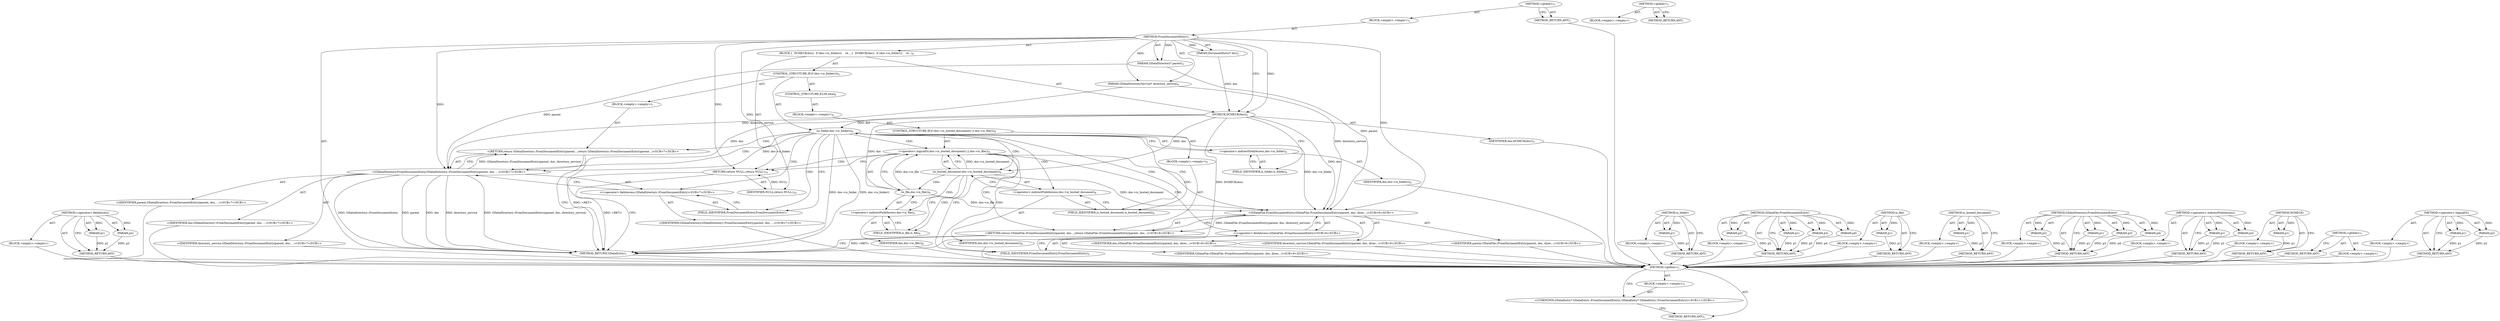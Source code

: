 digraph "&lt;global&gt;" {
vulnerable_95 [label=<(METHOD,&lt;operator&gt;.fieldAccess)>];
vulnerable_96 [label=<(PARAM,p1)>];
vulnerable_97 [label=<(PARAM,p2)>];
vulnerable_98 [label=<(BLOCK,&lt;empty&gt;,&lt;empty&gt;)>];
vulnerable_99 [label=<(METHOD_RETURN,ANY)>];
vulnerable_6 [label=<(METHOD,&lt;global&gt;)<SUB>1</SUB>>];
vulnerable_7 [label=<(BLOCK,&lt;empty&gt;,&lt;empty&gt;)<SUB>1</SUB>>];
vulnerable_8 [label=<(METHOD,FromDocumentEntry)<SUB>1</SUB>>];
vulnerable_9 [label=<(PARAM,GDataDirectory* parent)<SUB>2</SUB>>];
vulnerable_10 [label=<(PARAM,DocumentEntry* doc)<SUB>3</SUB>>];
vulnerable_11 [label=<(PARAM,GDataDirectoryService* directory_service)<SUB>4</SUB>>];
vulnerable_12 [label=<(BLOCK,{
  DCHECK(doc);
  if (doc-&gt;is_folder())
    re...,{
  DCHECK(doc);
  if (doc-&gt;is_folder())
    re...)<SUB>4</SUB>>];
vulnerable_13 [label=<(DCHECK,DCHECK(doc))<SUB>5</SUB>>];
vulnerable_14 [label=<(IDENTIFIER,doc,DCHECK(doc))<SUB>5</SUB>>];
vulnerable_15 [label=<(CONTROL_STRUCTURE,IF,if (doc-&gt;is_folder()))<SUB>6</SUB>>];
vulnerable_16 [label=<(is_folder,doc-&gt;is_folder())<SUB>6</SUB>>];
vulnerable_17 [label=<(&lt;operator&gt;.indirectFieldAccess,doc-&gt;is_folder)<SUB>6</SUB>>];
vulnerable_18 [label=<(IDENTIFIER,doc,doc-&gt;is_folder())<SUB>6</SUB>>];
vulnerable_19 [label=<(FIELD_IDENTIFIER,is_folder,is_folder)<SUB>6</SUB>>];
vulnerable_20 [label=<(BLOCK,&lt;empty&gt;,&lt;empty&gt;)<SUB>7</SUB>>];
vulnerable_21 [label="<(RETURN,return GDataDirectory::FromDocumentEntry(parent...,return GDataDirectory::FromDocumentEntry(parent...)<SUB>7</SUB>>"];
vulnerable_22 [label="<(GDataDirectory.FromDocumentEntry,GDataDirectory::FromDocumentEntry(parent, doc, ...)<SUB>7</SUB>>"];
vulnerable_23 [label="<(&lt;operator&gt;.fieldAccess,GDataDirectory::FromDocumentEntry)<SUB>7</SUB>>"];
vulnerable_24 [label="<(IDENTIFIER,GDataDirectory,GDataDirectory::FromDocumentEntry(parent, doc, ...)<SUB>7</SUB>>"];
vulnerable_25 [label=<(FIELD_IDENTIFIER,FromDocumentEntry,FromDocumentEntry)<SUB>7</SUB>>];
vulnerable_26 [label="<(IDENTIFIER,parent,GDataDirectory::FromDocumentEntry(parent, doc, ...)<SUB>7</SUB>>"];
vulnerable_27 [label="<(IDENTIFIER,doc,GDataDirectory::FromDocumentEntry(parent, doc, ...)<SUB>7</SUB>>"];
vulnerable_28 [label="<(IDENTIFIER,directory_service,GDataDirectory::FromDocumentEntry(parent, doc, ...)<SUB>7</SUB>>"];
vulnerable_29 [label=<(CONTROL_STRUCTURE,ELSE,else)<SUB>8</SUB>>];
vulnerable_30 [label=<(BLOCK,&lt;empty&gt;,&lt;empty&gt;)<SUB>8</SUB>>];
vulnerable_31 [label=<(CONTROL_STRUCTURE,IF,if (doc-&gt;is_hosted_document() || doc-&gt;is_file()))<SUB>8</SUB>>];
vulnerable_32 [label=<(&lt;operator&gt;.logicalOr,doc-&gt;is_hosted_document() || doc-&gt;is_file())<SUB>8</SUB>>];
vulnerable_33 [label=<(is_hosted_document,doc-&gt;is_hosted_document())<SUB>8</SUB>>];
vulnerable_34 [label=<(&lt;operator&gt;.indirectFieldAccess,doc-&gt;is_hosted_document)<SUB>8</SUB>>];
vulnerable_35 [label=<(IDENTIFIER,doc,doc-&gt;is_hosted_document())<SUB>8</SUB>>];
vulnerable_36 [label=<(FIELD_IDENTIFIER,is_hosted_document,is_hosted_document)<SUB>8</SUB>>];
vulnerable_37 [label=<(is_file,doc-&gt;is_file())<SUB>8</SUB>>];
vulnerable_38 [label=<(&lt;operator&gt;.indirectFieldAccess,doc-&gt;is_file)<SUB>8</SUB>>];
vulnerable_39 [label=<(IDENTIFIER,doc,doc-&gt;is_file())<SUB>8</SUB>>];
vulnerable_40 [label=<(FIELD_IDENTIFIER,is_file,is_file)<SUB>8</SUB>>];
vulnerable_41 [label=<(BLOCK,&lt;empty&gt;,&lt;empty&gt;)<SUB>9</SUB>>];
vulnerable_42 [label="<(RETURN,return GDataFile::FromDocumentEntry(parent, doc...,return GDataFile::FromDocumentEntry(parent, doc...)<SUB>9</SUB>>"];
vulnerable_43 [label="<(GDataFile.FromDocumentEntry,GDataFile::FromDocumentEntry(parent, doc, direc...)<SUB>9</SUB>>"];
vulnerable_44 [label="<(&lt;operator&gt;.fieldAccess,GDataFile::FromDocumentEntry)<SUB>9</SUB>>"];
vulnerable_45 [label="<(IDENTIFIER,GDataFile,GDataFile::FromDocumentEntry(parent, doc, direc...)<SUB>9</SUB>>"];
vulnerable_46 [label=<(FIELD_IDENTIFIER,FromDocumentEntry,FromDocumentEntry)<SUB>9</SUB>>];
vulnerable_47 [label="<(IDENTIFIER,parent,GDataFile::FromDocumentEntry(parent, doc, direc...)<SUB>9</SUB>>"];
vulnerable_48 [label="<(IDENTIFIER,doc,GDataFile::FromDocumentEntry(parent, doc, direc...)<SUB>9</SUB>>"];
vulnerable_49 [label="<(IDENTIFIER,directory_service,GDataFile::FromDocumentEntry(parent, doc, direc...)<SUB>9</SUB>>"];
vulnerable_50 [label=<(RETURN,return NULL;,return NULL;)<SUB>10</SUB>>];
vulnerable_51 [label=<(IDENTIFIER,NULL,return NULL;)<SUB>10</SUB>>];
vulnerable_52 [label=<(METHOD_RETURN,GDataEntry)<SUB>1</SUB>>];
vulnerable_54 [label=<(METHOD_RETURN,ANY)<SUB>1</SUB>>];
vulnerable_79 [label=<(METHOD,is_folder)>];
vulnerable_80 [label=<(PARAM,p1)>];
vulnerable_81 [label=<(BLOCK,&lt;empty&gt;,&lt;empty&gt;)>];
vulnerable_82 [label=<(METHOD_RETURN,ANY)>];
vulnerable_113 [label=<(METHOD,GDataFile.FromDocumentEntry)>];
vulnerable_114 [label=<(PARAM,p1)>];
vulnerable_115 [label=<(PARAM,p2)>];
vulnerable_116 [label=<(PARAM,p3)>];
vulnerable_117 [label=<(PARAM,p4)>];
vulnerable_118 [label=<(BLOCK,&lt;empty&gt;,&lt;empty&gt;)>];
vulnerable_119 [label=<(METHOD_RETURN,ANY)>];
vulnerable_109 [label=<(METHOD,is_file)>];
vulnerable_110 [label=<(PARAM,p1)>];
vulnerable_111 [label=<(BLOCK,&lt;empty&gt;,&lt;empty&gt;)>];
vulnerable_112 [label=<(METHOD_RETURN,ANY)>];
vulnerable_105 [label=<(METHOD,is_hosted_document)>];
vulnerable_106 [label=<(PARAM,p1)>];
vulnerable_107 [label=<(BLOCK,&lt;empty&gt;,&lt;empty&gt;)>];
vulnerable_108 [label=<(METHOD_RETURN,ANY)>];
vulnerable_88 [label=<(METHOD,GDataDirectory.FromDocumentEntry)>];
vulnerable_89 [label=<(PARAM,p1)>];
vulnerable_90 [label=<(PARAM,p2)>];
vulnerable_91 [label=<(PARAM,p3)>];
vulnerable_92 [label=<(PARAM,p4)>];
vulnerable_93 [label=<(BLOCK,&lt;empty&gt;,&lt;empty&gt;)>];
vulnerable_94 [label=<(METHOD_RETURN,ANY)>];
vulnerable_83 [label=<(METHOD,&lt;operator&gt;.indirectFieldAccess)>];
vulnerable_84 [label=<(PARAM,p1)>];
vulnerable_85 [label=<(PARAM,p2)>];
vulnerable_86 [label=<(BLOCK,&lt;empty&gt;,&lt;empty&gt;)>];
vulnerable_87 [label=<(METHOD_RETURN,ANY)>];
vulnerable_75 [label=<(METHOD,DCHECK)>];
vulnerable_76 [label=<(PARAM,p1)>];
vulnerable_77 [label=<(BLOCK,&lt;empty&gt;,&lt;empty&gt;)>];
vulnerable_78 [label=<(METHOD_RETURN,ANY)>];
vulnerable_69 [label=<(METHOD,&lt;global&gt;)<SUB>1</SUB>>];
vulnerable_70 [label=<(BLOCK,&lt;empty&gt;,&lt;empty&gt;)>];
vulnerable_71 [label=<(METHOD_RETURN,ANY)>];
vulnerable_100 [label=<(METHOD,&lt;operator&gt;.logicalOr)>];
vulnerable_101 [label=<(PARAM,p1)>];
vulnerable_102 [label=<(PARAM,p2)>];
vulnerable_103 [label=<(BLOCK,&lt;empty&gt;,&lt;empty&gt;)>];
vulnerable_104 [label=<(METHOD_RETURN,ANY)>];
fixed_6 [label=<(METHOD,&lt;global&gt;)<SUB>1</SUB>>];
fixed_7 [label=<(BLOCK,&lt;empty&gt;,&lt;empty&gt;)<SUB>1</SUB>>];
fixed_8 [label="<(UNKNOWN,GDataEntry* GDataEntry::FromDocumentEntry(,GDataEntry* GDataEntry::FromDocumentEntry()<SUB>1</SUB>>"];
fixed_9 [label=<(METHOD_RETURN,ANY)<SUB>1</SUB>>];
fixed_14 [label=<(METHOD,&lt;global&gt;)<SUB>1</SUB>>];
fixed_15 [label=<(BLOCK,&lt;empty&gt;,&lt;empty&gt;)>];
fixed_16 [label=<(METHOD_RETURN,ANY)>];
vulnerable_95 -> vulnerable_96  [key=0, label="AST: "];
vulnerable_95 -> vulnerable_96  [key=1, label="DDG: "];
vulnerable_95 -> vulnerable_98  [key=0, label="AST: "];
vulnerable_95 -> vulnerable_97  [key=0, label="AST: "];
vulnerable_95 -> vulnerable_97  [key=1, label="DDG: "];
vulnerable_95 -> vulnerable_99  [key=0, label="AST: "];
vulnerable_95 -> vulnerable_99  [key=1, label="CFG: "];
vulnerable_96 -> vulnerable_99  [key=0, label="DDG: p1"];
vulnerable_97 -> vulnerable_99  [key=0, label="DDG: p2"];
vulnerable_98 -> fixed_6  [key=0];
vulnerable_99 -> fixed_6  [key=0];
vulnerable_6 -> vulnerable_7  [key=0, label="AST: "];
vulnerable_6 -> vulnerable_54  [key=0, label="AST: "];
vulnerable_6 -> vulnerable_54  [key=1, label="CFG: "];
vulnerable_7 -> vulnerable_8  [key=0, label="AST: "];
vulnerable_8 -> vulnerable_9  [key=0, label="AST: "];
vulnerable_8 -> vulnerable_9  [key=1, label="DDG: "];
vulnerable_8 -> vulnerable_10  [key=0, label="AST: "];
vulnerable_8 -> vulnerable_10  [key=1, label="DDG: "];
vulnerable_8 -> vulnerable_11  [key=0, label="AST: "];
vulnerable_8 -> vulnerable_11  [key=1, label="DDG: "];
vulnerable_8 -> vulnerable_12  [key=0, label="AST: "];
vulnerable_8 -> vulnerable_52  [key=0, label="AST: "];
vulnerable_8 -> vulnerable_13  [key=0, label="CFG: "];
vulnerable_8 -> vulnerable_13  [key=1, label="DDG: "];
vulnerable_8 -> vulnerable_50  [key=0, label="DDG: "];
vulnerable_8 -> vulnerable_51  [key=0, label="DDG: "];
vulnerable_8 -> vulnerable_22  [key=0, label="DDG: "];
vulnerable_8 -> vulnerable_43  [key=0, label="DDG: "];
vulnerable_9 -> vulnerable_22  [key=0, label="DDG: parent"];
vulnerable_9 -> vulnerable_43  [key=0, label="DDG: parent"];
vulnerable_10 -> vulnerable_13  [key=0, label="DDG: doc"];
vulnerable_11 -> vulnerable_22  [key=0, label="DDG: directory_service"];
vulnerable_11 -> vulnerable_43  [key=0, label="DDG: directory_service"];
vulnerable_12 -> vulnerable_13  [key=0, label="AST: "];
vulnerable_12 -> vulnerable_15  [key=0, label="AST: "];
vulnerable_12 -> vulnerable_50  [key=0, label="AST: "];
vulnerable_13 -> vulnerable_14  [key=0, label="AST: "];
vulnerable_13 -> vulnerable_19  [key=0, label="CFG: "];
vulnerable_13 -> vulnerable_52  [key=0, label="DDG: DCHECK(doc)"];
vulnerable_13 -> vulnerable_16  [key=0, label="DDG: doc"];
vulnerable_13 -> vulnerable_22  [key=0, label="DDG: doc"];
vulnerable_13 -> vulnerable_33  [key=0, label="DDG: doc"];
vulnerable_13 -> vulnerable_37  [key=0, label="DDG: doc"];
vulnerable_13 -> vulnerable_43  [key=0, label="DDG: doc"];
vulnerable_14 -> fixed_6  [key=0];
vulnerable_15 -> vulnerable_16  [key=0, label="AST: "];
vulnerable_15 -> vulnerable_20  [key=0, label="AST: "];
vulnerable_15 -> vulnerable_29  [key=0, label="AST: "];
vulnerable_16 -> vulnerable_17  [key=0, label="AST: "];
vulnerable_16 -> vulnerable_25  [key=0, label="CFG: "];
vulnerable_16 -> vulnerable_25  [key=1, label="CDG: "];
vulnerable_16 -> vulnerable_36  [key=0, label="CFG: "];
vulnerable_16 -> vulnerable_36  [key=1, label="CDG: "];
vulnerable_16 -> vulnerable_52  [key=0, label="DDG: doc-&gt;is_folder"];
vulnerable_16 -> vulnerable_52  [key=1, label="DDG: doc-&gt;is_folder()"];
vulnerable_16 -> vulnerable_22  [key=0, label="DDG: doc-&gt;is_folder"];
vulnerable_16 -> vulnerable_22  [key=1, label="CDG: "];
vulnerable_16 -> vulnerable_43  [key=0, label="DDG: doc-&gt;is_folder"];
vulnerable_16 -> vulnerable_34  [key=0, label="CDG: "];
vulnerable_16 -> vulnerable_21  [key=0, label="CDG: "];
vulnerable_16 -> vulnerable_32  [key=0, label="CDG: "];
vulnerable_16 -> vulnerable_33  [key=0, label="CDG: "];
vulnerable_16 -> vulnerable_23  [key=0, label="CDG: "];
vulnerable_17 -> vulnerable_18  [key=0, label="AST: "];
vulnerable_17 -> vulnerable_19  [key=0, label="AST: "];
vulnerable_17 -> vulnerable_16  [key=0, label="CFG: "];
vulnerable_18 -> fixed_6  [key=0];
vulnerable_19 -> vulnerable_17  [key=0, label="CFG: "];
vulnerable_20 -> vulnerable_21  [key=0, label="AST: "];
vulnerable_21 -> vulnerable_22  [key=0, label="AST: "];
vulnerable_21 -> vulnerable_52  [key=0, label="CFG: "];
vulnerable_21 -> vulnerable_52  [key=1, label="DDG: &lt;RET&gt;"];
vulnerable_22 -> vulnerable_23  [key=0, label="AST: "];
vulnerable_22 -> vulnerable_26  [key=0, label="AST: "];
vulnerable_22 -> vulnerable_27  [key=0, label="AST: "];
vulnerable_22 -> vulnerable_28  [key=0, label="AST: "];
vulnerable_22 -> vulnerable_21  [key=0, label="CFG: "];
vulnerable_22 -> vulnerable_21  [key=1, label="DDG: GDataDirectory::FromDocumentEntry(parent, doc, directory_service)"];
vulnerable_22 -> vulnerable_52  [key=0, label="DDG: GDataDirectory::FromDocumentEntry"];
vulnerable_22 -> vulnerable_52  [key=1, label="DDG: parent"];
vulnerable_22 -> vulnerable_52  [key=2, label="DDG: doc"];
vulnerable_22 -> vulnerable_52  [key=3, label="DDG: directory_service"];
vulnerable_22 -> vulnerable_52  [key=4, label="DDG: GDataDirectory::FromDocumentEntry(parent, doc, directory_service)"];
vulnerable_23 -> vulnerable_24  [key=0, label="AST: "];
vulnerable_23 -> vulnerable_25  [key=0, label="AST: "];
vulnerable_23 -> vulnerable_22  [key=0, label="CFG: "];
vulnerable_24 -> fixed_6  [key=0];
vulnerable_25 -> vulnerable_23  [key=0, label="CFG: "];
vulnerable_26 -> fixed_6  [key=0];
vulnerable_27 -> fixed_6  [key=0];
vulnerable_28 -> fixed_6  [key=0];
vulnerable_29 -> vulnerable_30  [key=0, label="AST: "];
vulnerable_30 -> vulnerable_31  [key=0, label="AST: "];
vulnerable_31 -> vulnerable_32  [key=0, label="AST: "];
vulnerable_31 -> vulnerable_41  [key=0, label="AST: "];
vulnerable_32 -> vulnerable_33  [key=0, label="AST: "];
vulnerable_32 -> vulnerable_37  [key=0, label="AST: "];
vulnerable_32 -> vulnerable_46  [key=0, label="CFG: "];
vulnerable_32 -> vulnerable_46  [key=1, label="CDG: "];
vulnerable_32 -> vulnerable_50  [key=0, label="CFG: "];
vulnerable_32 -> vulnerable_50  [key=1, label="CDG: "];
vulnerable_32 -> vulnerable_42  [key=0, label="CDG: "];
vulnerable_32 -> vulnerable_44  [key=0, label="CDG: "];
vulnerable_32 -> vulnerable_43  [key=0, label="CDG: "];
vulnerable_33 -> vulnerable_34  [key=0, label="AST: "];
vulnerable_33 -> vulnerable_32  [key=0, label="CFG: "];
vulnerable_33 -> vulnerable_32  [key=1, label="DDG: doc-&gt;is_hosted_document"];
vulnerable_33 -> vulnerable_40  [key=0, label="CFG: "];
vulnerable_33 -> vulnerable_40  [key=1, label="CDG: "];
vulnerable_33 -> vulnerable_43  [key=0, label="DDG: doc-&gt;is_hosted_document"];
vulnerable_33 -> vulnerable_37  [key=0, label="CDG: "];
vulnerable_33 -> vulnerable_38  [key=0, label="CDG: "];
vulnerable_34 -> vulnerable_35  [key=0, label="AST: "];
vulnerable_34 -> vulnerable_36  [key=0, label="AST: "];
vulnerable_34 -> vulnerable_33  [key=0, label="CFG: "];
vulnerable_35 -> fixed_6  [key=0];
vulnerable_36 -> vulnerable_34  [key=0, label="CFG: "];
vulnerable_37 -> vulnerable_38  [key=0, label="AST: "];
vulnerable_37 -> vulnerable_32  [key=0, label="CFG: "];
vulnerable_37 -> vulnerable_32  [key=1, label="DDG: doc-&gt;is_file"];
vulnerable_37 -> vulnerable_43  [key=0, label="DDG: doc-&gt;is_file"];
vulnerable_38 -> vulnerable_39  [key=0, label="AST: "];
vulnerable_38 -> vulnerable_40  [key=0, label="AST: "];
vulnerable_38 -> vulnerable_37  [key=0, label="CFG: "];
vulnerable_39 -> fixed_6  [key=0];
vulnerable_40 -> vulnerable_38  [key=0, label="CFG: "];
vulnerable_41 -> vulnerable_42  [key=0, label="AST: "];
vulnerable_42 -> vulnerable_43  [key=0, label="AST: "];
vulnerable_42 -> vulnerable_52  [key=0, label="CFG: "];
vulnerable_42 -> vulnerable_52  [key=1, label="DDG: &lt;RET&gt;"];
vulnerable_43 -> vulnerable_44  [key=0, label="AST: "];
vulnerable_43 -> vulnerable_47  [key=0, label="AST: "];
vulnerable_43 -> vulnerable_48  [key=0, label="AST: "];
vulnerable_43 -> vulnerable_49  [key=0, label="AST: "];
vulnerable_43 -> vulnerable_42  [key=0, label="CFG: "];
vulnerable_43 -> vulnerable_42  [key=1, label="DDG: GDataFile::FromDocumentEntry(parent, doc, directory_service)"];
vulnerable_44 -> vulnerable_45  [key=0, label="AST: "];
vulnerable_44 -> vulnerable_46  [key=0, label="AST: "];
vulnerable_44 -> vulnerable_43  [key=0, label="CFG: "];
vulnerable_45 -> fixed_6  [key=0];
vulnerable_46 -> vulnerable_44  [key=0, label="CFG: "];
vulnerable_47 -> fixed_6  [key=0];
vulnerable_48 -> fixed_6  [key=0];
vulnerable_49 -> fixed_6  [key=0];
vulnerable_50 -> vulnerable_51  [key=0, label="AST: "];
vulnerable_50 -> vulnerable_52  [key=0, label="CFG: "];
vulnerable_50 -> vulnerable_52  [key=1, label="DDG: &lt;RET&gt;"];
vulnerable_51 -> vulnerable_50  [key=0, label="DDG: NULL"];
vulnerable_52 -> fixed_6  [key=0];
vulnerable_54 -> fixed_6  [key=0];
vulnerable_79 -> vulnerable_80  [key=0, label="AST: "];
vulnerable_79 -> vulnerable_80  [key=1, label="DDG: "];
vulnerable_79 -> vulnerable_81  [key=0, label="AST: "];
vulnerable_79 -> vulnerable_82  [key=0, label="AST: "];
vulnerable_79 -> vulnerable_82  [key=1, label="CFG: "];
vulnerable_80 -> vulnerable_82  [key=0, label="DDG: p1"];
vulnerable_81 -> fixed_6  [key=0];
vulnerable_82 -> fixed_6  [key=0];
vulnerable_113 -> vulnerable_114  [key=0, label="AST: "];
vulnerable_113 -> vulnerable_114  [key=1, label="DDG: "];
vulnerable_113 -> vulnerable_118  [key=0, label="AST: "];
vulnerable_113 -> vulnerable_115  [key=0, label="AST: "];
vulnerable_113 -> vulnerable_115  [key=1, label="DDG: "];
vulnerable_113 -> vulnerable_119  [key=0, label="AST: "];
vulnerable_113 -> vulnerable_119  [key=1, label="CFG: "];
vulnerable_113 -> vulnerable_116  [key=0, label="AST: "];
vulnerable_113 -> vulnerable_116  [key=1, label="DDG: "];
vulnerable_113 -> vulnerable_117  [key=0, label="AST: "];
vulnerable_113 -> vulnerable_117  [key=1, label="DDG: "];
vulnerable_114 -> vulnerable_119  [key=0, label="DDG: p1"];
vulnerable_115 -> vulnerable_119  [key=0, label="DDG: p2"];
vulnerable_116 -> vulnerable_119  [key=0, label="DDG: p3"];
vulnerable_117 -> vulnerable_119  [key=0, label="DDG: p4"];
vulnerable_118 -> fixed_6  [key=0];
vulnerable_119 -> fixed_6  [key=0];
vulnerable_109 -> vulnerable_110  [key=0, label="AST: "];
vulnerable_109 -> vulnerable_110  [key=1, label="DDG: "];
vulnerable_109 -> vulnerable_111  [key=0, label="AST: "];
vulnerable_109 -> vulnerable_112  [key=0, label="AST: "];
vulnerable_109 -> vulnerable_112  [key=1, label="CFG: "];
vulnerable_110 -> vulnerable_112  [key=0, label="DDG: p1"];
vulnerable_111 -> fixed_6  [key=0];
vulnerable_112 -> fixed_6  [key=0];
vulnerable_105 -> vulnerable_106  [key=0, label="AST: "];
vulnerable_105 -> vulnerable_106  [key=1, label="DDG: "];
vulnerable_105 -> vulnerable_107  [key=0, label="AST: "];
vulnerable_105 -> vulnerable_108  [key=0, label="AST: "];
vulnerable_105 -> vulnerable_108  [key=1, label="CFG: "];
vulnerable_106 -> vulnerable_108  [key=0, label="DDG: p1"];
vulnerable_107 -> fixed_6  [key=0];
vulnerable_108 -> fixed_6  [key=0];
vulnerable_88 -> vulnerable_89  [key=0, label="AST: "];
vulnerable_88 -> vulnerable_89  [key=1, label="DDG: "];
vulnerable_88 -> vulnerable_93  [key=0, label="AST: "];
vulnerable_88 -> vulnerable_90  [key=0, label="AST: "];
vulnerable_88 -> vulnerable_90  [key=1, label="DDG: "];
vulnerable_88 -> vulnerable_94  [key=0, label="AST: "];
vulnerable_88 -> vulnerable_94  [key=1, label="CFG: "];
vulnerable_88 -> vulnerable_91  [key=0, label="AST: "];
vulnerable_88 -> vulnerable_91  [key=1, label="DDG: "];
vulnerable_88 -> vulnerable_92  [key=0, label="AST: "];
vulnerable_88 -> vulnerable_92  [key=1, label="DDG: "];
vulnerable_89 -> vulnerable_94  [key=0, label="DDG: p1"];
vulnerable_90 -> vulnerable_94  [key=0, label="DDG: p2"];
vulnerable_91 -> vulnerable_94  [key=0, label="DDG: p3"];
vulnerable_92 -> vulnerable_94  [key=0, label="DDG: p4"];
vulnerable_93 -> fixed_6  [key=0];
vulnerable_94 -> fixed_6  [key=0];
vulnerable_83 -> vulnerable_84  [key=0, label="AST: "];
vulnerable_83 -> vulnerable_84  [key=1, label="DDG: "];
vulnerable_83 -> vulnerable_86  [key=0, label="AST: "];
vulnerable_83 -> vulnerable_85  [key=0, label="AST: "];
vulnerable_83 -> vulnerable_85  [key=1, label="DDG: "];
vulnerable_83 -> vulnerable_87  [key=0, label="AST: "];
vulnerable_83 -> vulnerable_87  [key=1, label="CFG: "];
vulnerable_84 -> vulnerable_87  [key=0, label="DDG: p1"];
vulnerable_85 -> vulnerable_87  [key=0, label="DDG: p2"];
vulnerable_86 -> fixed_6  [key=0];
vulnerable_87 -> fixed_6  [key=0];
vulnerable_75 -> vulnerable_76  [key=0, label="AST: "];
vulnerable_75 -> vulnerable_76  [key=1, label="DDG: "];
vulnerable_75 -> vulnerable_77  [key=0, label="AST: "];
vulnerable_75 -> vulnerable_78  [key=0, label="AST: "];
vulnerable_75 -> vulnerable_78  [key=1, label="CFG: "];
vulnerable_76 -> vulnerable_78  [key=0, label="DDG: p1"];
vulnerable_77 -> fixed_6  [key=0];
vulnerable_78 -> fixed_6  [key=0];
vulnerable_69 -> vulnerable_70  [key=0, label="AST: "];
vulnerable_69 -> vulnerable_71  [key=0, label="AST: "];
vulnerable_69 -> vulnerable_71  [key=1, label="CFG: "];
vulnerable_70 -> fixed_6  [key=0];
vulnerable_71 -> fixed_6  [key=0];
vulnerable_100 -> vulnerable_101  [key=0, label="AST: "];
vulnerable_100 -> vulnerable_101  [key=1, label="DDG: "];
vulnerable_100 -> vulnerable_103  [key=0, label="AST: "];
vulnerable_100 -> vulnerable_102  [key=0, label="AST: "];
vulnerable_100 -> vulnerable_102  [key=1, label="DDG: "];
vulnerable_100 -> vulnerable_104  [key=0, label="AST: "];
vulnerable_100 -> vulnerable_104  [key=1, label="CFG: "];
vulnerable_101 -> vulnerable_104  [key=0, label="DDG: p1"];
vulnerable_102 -> vulnerable_104  [key=0, label="DDG: p2"];
vulnerable_103 -> fixed_6  [key=0];
vulnerable_104 -> fixed_6  [key=0];
fixed_6 -> fixed_7  [key=0, label="AST: "];
fixed_6 -> fixed_9  [key=0, label="AST: "];
fixed_6 -> fixed_8  [key=0, label="CFG: "];
fixed_7 -> fixed_8  [key=0, label="AST: "];
fixed_8 -> fixed_9  [key=0, label="CFG: "];
fixed_14 -> fixed_15  [key=0, label="AST: "];
fixed_14 -> fixed_16  [key=0, label="AST: "];
fixed_14 -> fixed_16  [key=1, label="CFG: "];
}
